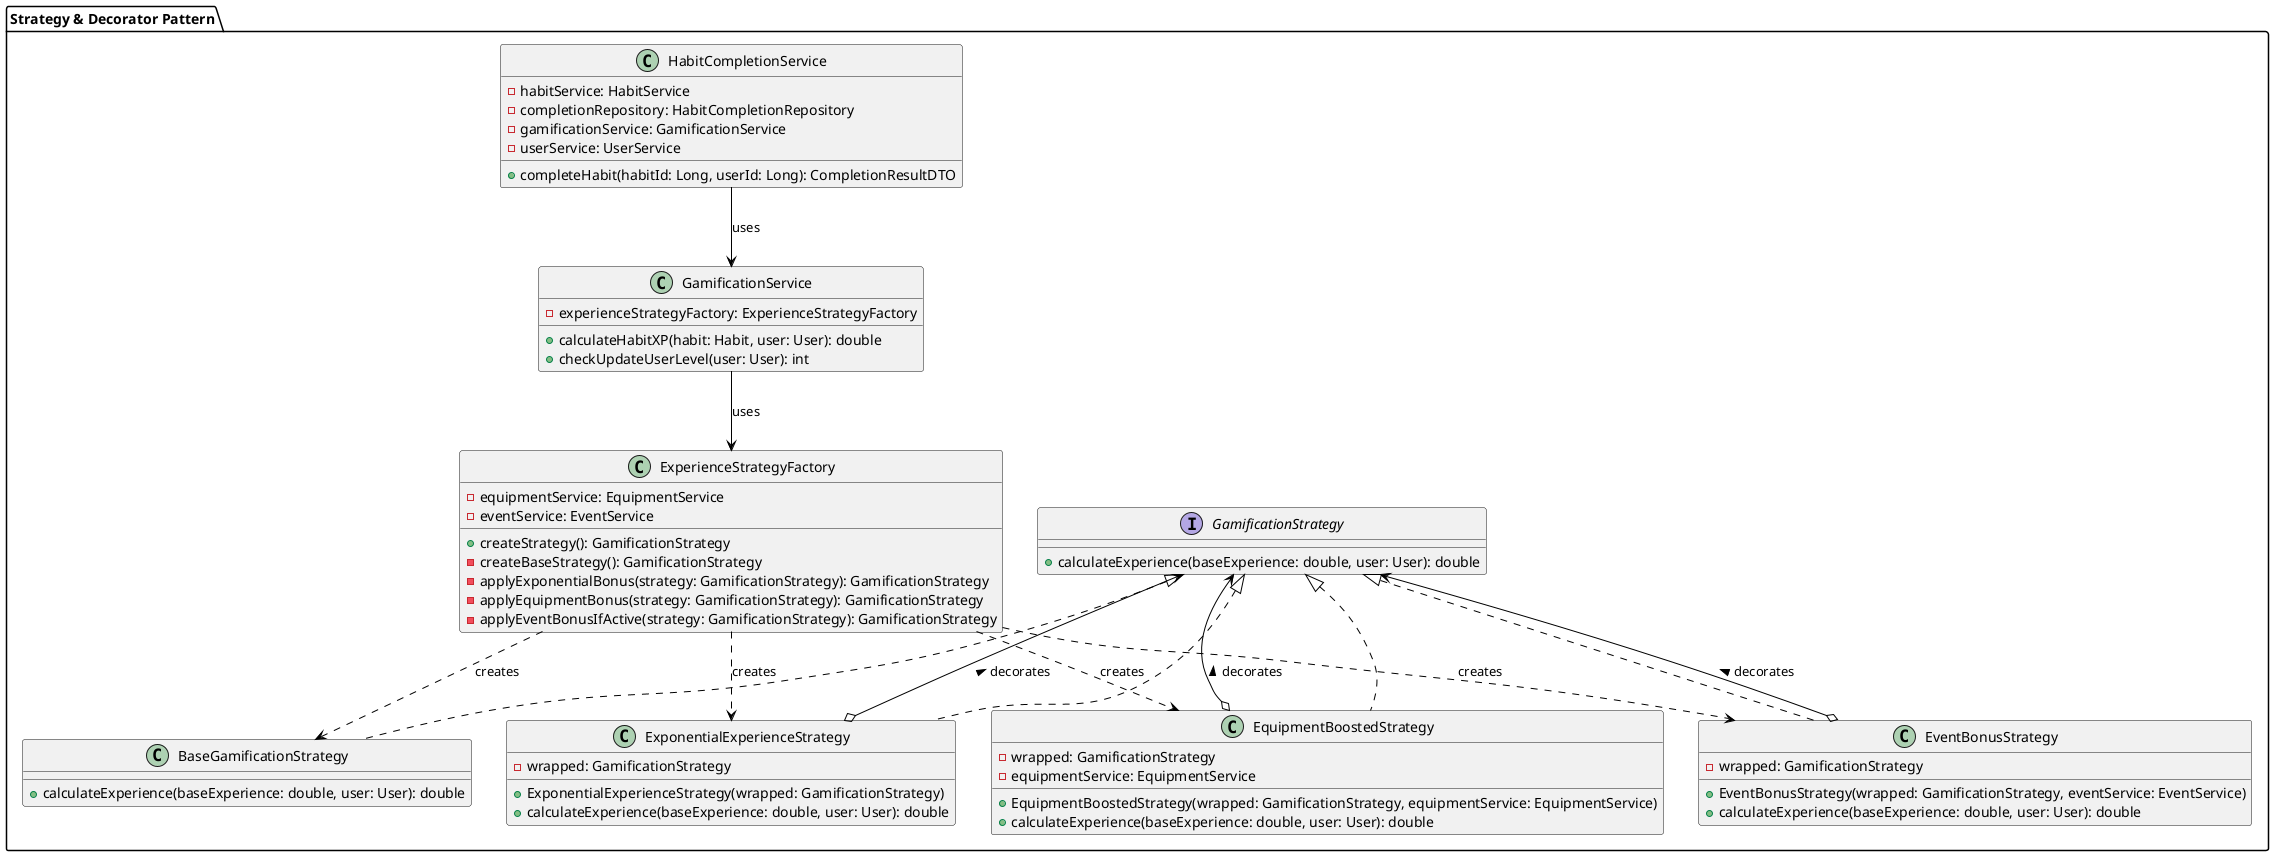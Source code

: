 @startuml
skinparam ArrowColor Black

package "Strategy & Decorator Pattern" {
  interface GamificationStrategy {
    +calculateExperience(baseExperience: double, user: User): double
  }

  class BaseGamificationStrategy {
    +calculateExperience(baseExperience: double, user: User): double
  }

  class ExponentialExperienceStrategy {
    -wrapped: GamificationStrategy
    +ExponentialExperienceStrategy(wrapped: GamificationStrategy)
    +calculateExperience(baseExperience: double, user: User): double
  }

  class EquipmentBoostedStrategy {
    -wrapped: GamificationStrategy
    -equipmentService: EquipmentService
    +EquipmentBoostedStrategy(wrapped: GamificationStrategy, equipmentService: EquipmentService)
    +calculateExperience(baseExperience: double, user: User): double
  }

  class EventBonusStrategy {
    -wrapped: GamificationStrategy
    +EventBonusStrategy(wrapped: GamificationStrategy, eventService: EventService)
    +calculateExperience(baseExperience: double, user: User): double
  }

  class ExperienceStrategyFactory {
    -equipmentService: EquipmentService
    -eventService: EventService
    +createStrategy(): GamificationStrategy
    -createBaseStrategy(): GamificationStrategy
    -applyExponentialBonus(strategy: GamificationStrategy): GamificationStrategy
    -applyEquipmentBonus(strategy: GamificationStrategy): GamificationStrategy
    -applyEventBonusIfActive(strategy: GamificationStrategy): GamificationStrategy
  }

  class GamificationService {
    -experienceStrategyFactory: ExperienceStrategyFactory
    +calculateHabitXP(habit: Habit, user: User): double
    +checkUpdateUserLevel(user: User): int
  }

  class HabitCompletionService {
    -habitService: HabitService
    -completionRepository: HabitCompletionRepository
    -gamificationService: GamificationService
    -userService: UserService
    +completeHabit(habitId: Long, userId: Long): CompletionResultDTO
  }

  GamificationStrategy <|.. BaseGamificationStrategy
  GamificationStrategy <|.. ExponentialExperienceStrategy
  GamificationStrategy <|.. EquipmentBoostedStrategy
  GamificationStrategy <|.. EventBonusStrategy

  ExponentialExperienceStrategy o--> GamificationStrategy : decorates >
  EquipmentBoostedStrategy o--> GamificationStrategy : decorates >
  EventBonusStrategy o--> GamificationStrategy : decorates >

  ExperienceStrategyFactory ..> BaseGamificationStrategy : creates
  ExperienceStrategyFactory ..> ExponentialExperienceStrategy : creates
  ExperienceStrategyFactory ..> EquipmentBoostedStrategy : creates
  ExperienceStrategyFactory ..> EventBonusStrategy : creates

  GamificationService --> ExperienceStrategyFactory : uses

  HabitCompletionService --> GamificationService : uses
@enduml
